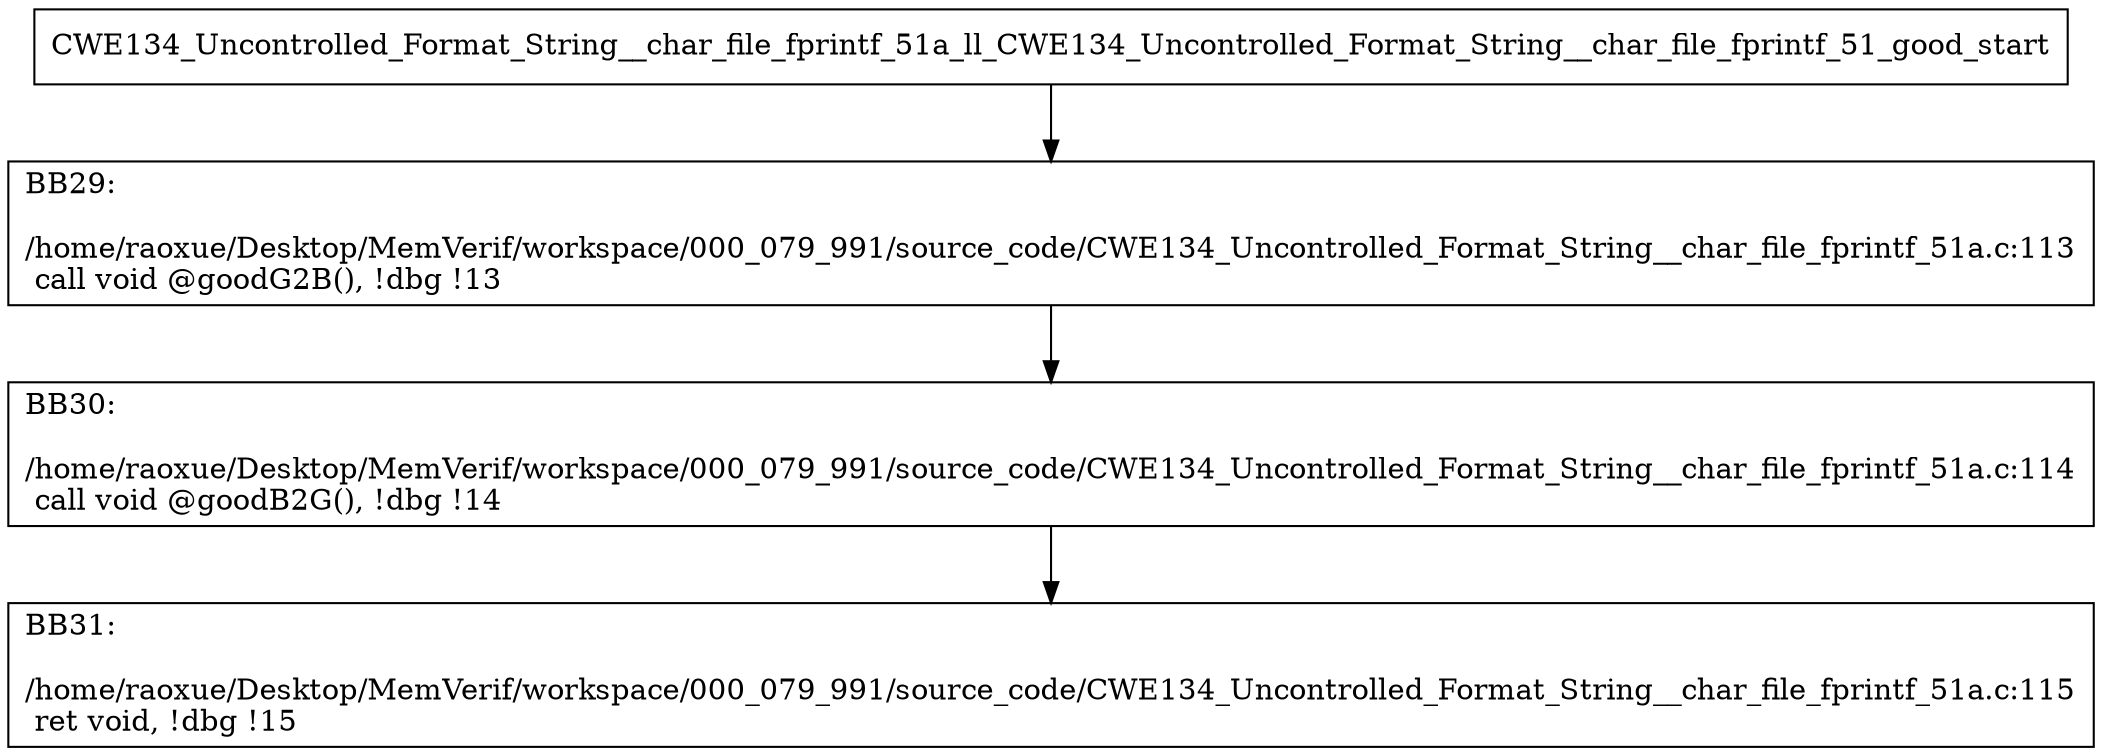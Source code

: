 digraph "CFG for'CWE134_Uncontrolled_Format_String__char_file_fprintf_51a_ll_CWE134_Uncontrolled_Format_String__char_file_fprintf_51_good' function" {
	BBCWE134_Uncontrolled_Format_String__char_file_fprintf_51a_ll_CWE134_Uncontrolled_Format_String__char_file_fprintf_51_good_start[shape=record,label="{CWE134_Uncontrolled_Format_String__char_file_fprintf_51a_ll_CWE134_Uncontrolled_Format_String__char_file_fprintf_51_good_start}"];
	BBCWE134_Uncontrolled_Format_String__char_file_fprintf_51a_ll_CWE134_Uncontrolled_Format_String__char_file_fprintf_51_good_start-> CWE134_Uncontrolled_Format_String__char_file_fprintf_51a_ll_CWE134_Uncontrolled_Format_String__char_file_fprintf_51_goodBB29;
	CWE134_Uncontrolled_Format_String__char_file_fprintf_51a_ll_CWE134_Uncontrolled_Format_String__char_file_fprintf_51_goodBB29 [shape=record, label="{BB29:\l\l/home/raoxue/Desktop/MemVerif/workspace/000_079_991/source_code/CWE134_Uncontrolled_Format_String__char_file_fprintf_51a.c:113\l
  call void @goodG2B(), !dbg !13\l
}"];
	CWE134_Uncontrolled_Format_String__char_file_fprintf_51a_ll_CWE134_Uncontrolled_Format_String__char_file_fprintf_51_goodBB29-> CWE134_Uncontrolled_Format_String__char_file_fprintf_51a_ll_CWE134_Uncontrolled_Format_String__char_file_fprintf_51_goodBB30;
	CWE134_Uncontrolled_Format_String__char_file_fprintf_51a_ll_CWE134_Uncontrolled_Format_String__char_file_fprintf_51_goodBB30 [shape=record, label="{BB30:\l\l/home/raoxue/Desktop/MemVerif/workspace/000_079_991/source_code/CWE134_Uncontrolled_Format_String__char_file_fprintf_51a.c:114\l
  call void @goodB2G(), !dbg !14\l
}"];
	CWE134_Uncontrolled_Format_String__char_file_fprintf_51a_ll_CWE134_Uncontrolled_Format_String__char_file_fprintf_51_goodBB30-> CWE134_Uncontrolled_Format_String__char_file_fprintf_51a_ll_CWE134_Uncontrolled_Format_String__char_file_fprintf_51_goodBB31;
	CWE134_Uncontrolled_Format_String__char_file_fprintf_51a_ll_CWE134_Uncontrolled_Format_String__char_file_fprintf_51_goodBB31 [shape=record, label="{BB31:\l\l/home/raoxue/Desktop/MemVerif/workspace/000_079_991/source_code/CWE134_Uncontrolled_Format_String__char_file_fprintf_51a.c:115\l
  ret void, !dbg !15\l
}"];
}
